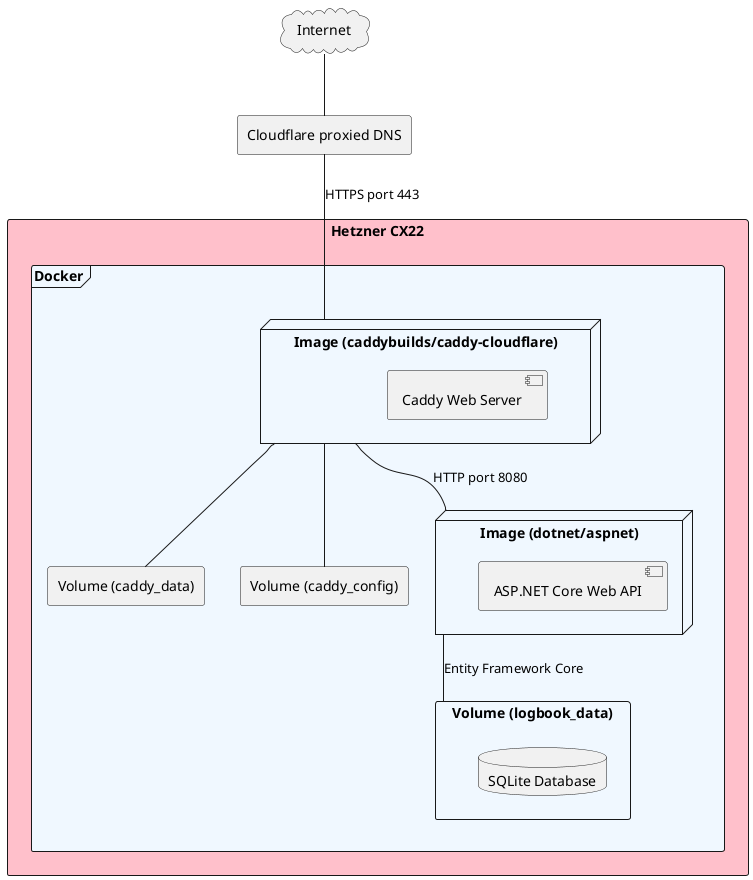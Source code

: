 ﻿@startuml deployment

skinparam linetype straight

cloud Internet

rectangle "Cloudflare proxied DNS" as Cloudflare

rectangle "Hetzner CX22" #pink {
    frame "Docker" #aliceblue {
        node "Image (dotnet/aspnet)" as ASPNetCore {
            [ASP.NET Core Web API]
        }
        node "Image (caddybuilds/caddy-cloudflare)" as Caddy {
            [Caddy Web Server] as CaddyServer
        }
        rectangle "Volume (caddy_data)" as CaddyData
        rectangle "Volume (caddy_config)" as CaddyConfig
        rectangle "Volume (logbook_data)" as LogbookData {
            database "SQLite Database"
        }
        
        Caddy -- ASPNetCore : HTTP port 8080
        Caddy -- CaddyData
        Caddy -- CaddyConfig
        ASPNetCore -- LogbookData : Entity Framework Core
    }
}

Internet -- Cloudflare
Cloudflare -- Caddy : HTTPS port 443

@enduml